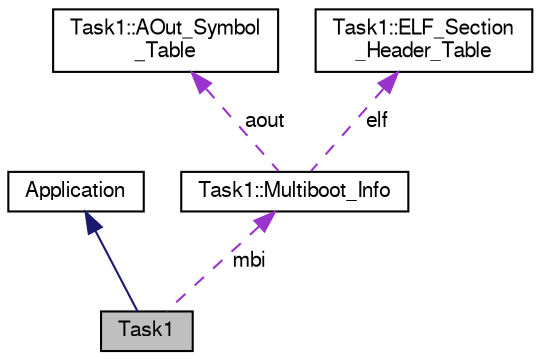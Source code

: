 digraph "Task1"
{
  bgcolor="transparent";
  edge [fontname="FreeSans",fontsize="10",labelfontname="FreeSans",labelfontsize="10"];
  node [fontname="FreeSans",fontsize="10",shape=record];
  Node1 [label="Task1",height=0.2,width=0.4,color="black", fillcolor="grey75", style="filled" fontcolor="black"];
  Node2 -> Node1 [dir="back",color="midnightblue",fontsize="10",style="solid",fontname="FreeSans"];
  Node2 [label="Application",height=0.2,width=0.4,color="black",URL="$classApplication.html",tooltip="Basis of OOStuBs-Applications."];
  Node3 -> Node1 [dir="back",color="darkorchid3",fontsize="10",style="dashed",label=" mbi" ,fontname="FreeSans"];
  Node3 [label="Task1::Multiboot_Info",height=0.2,width=0.4,color="black",URL="$structTask1_1_1Multiboot__Info.html",tooltip="Multiboot information."];
  Node4 -> Node3 [dir="back",color="darkorchid3",fontsize="10",style="dashed",label=" aout" ,fontname="FreeSans"];
  Node4 [label="Task1::AOut_Symbol\l_Table",height=0.2,width=0.4,color="black",URL="$structTask1_1_1AOut__Symbol__Table.html",tooltip="Symbol table for a.out executables."];
  Node5 -> Node3 [dir="back",color="darkorchid3",fontsize="10",style="dashed",label=" elf" ,fontname="FreeSans"];
  Node5 [label="Task1::ELF_Section\l_Header_Table",height=0.2,width=0.4,color="black",URL="$structTask1_1_1ELF__Section__Header__Table.html",tooltip="Section header table for ELF executables."];
}
